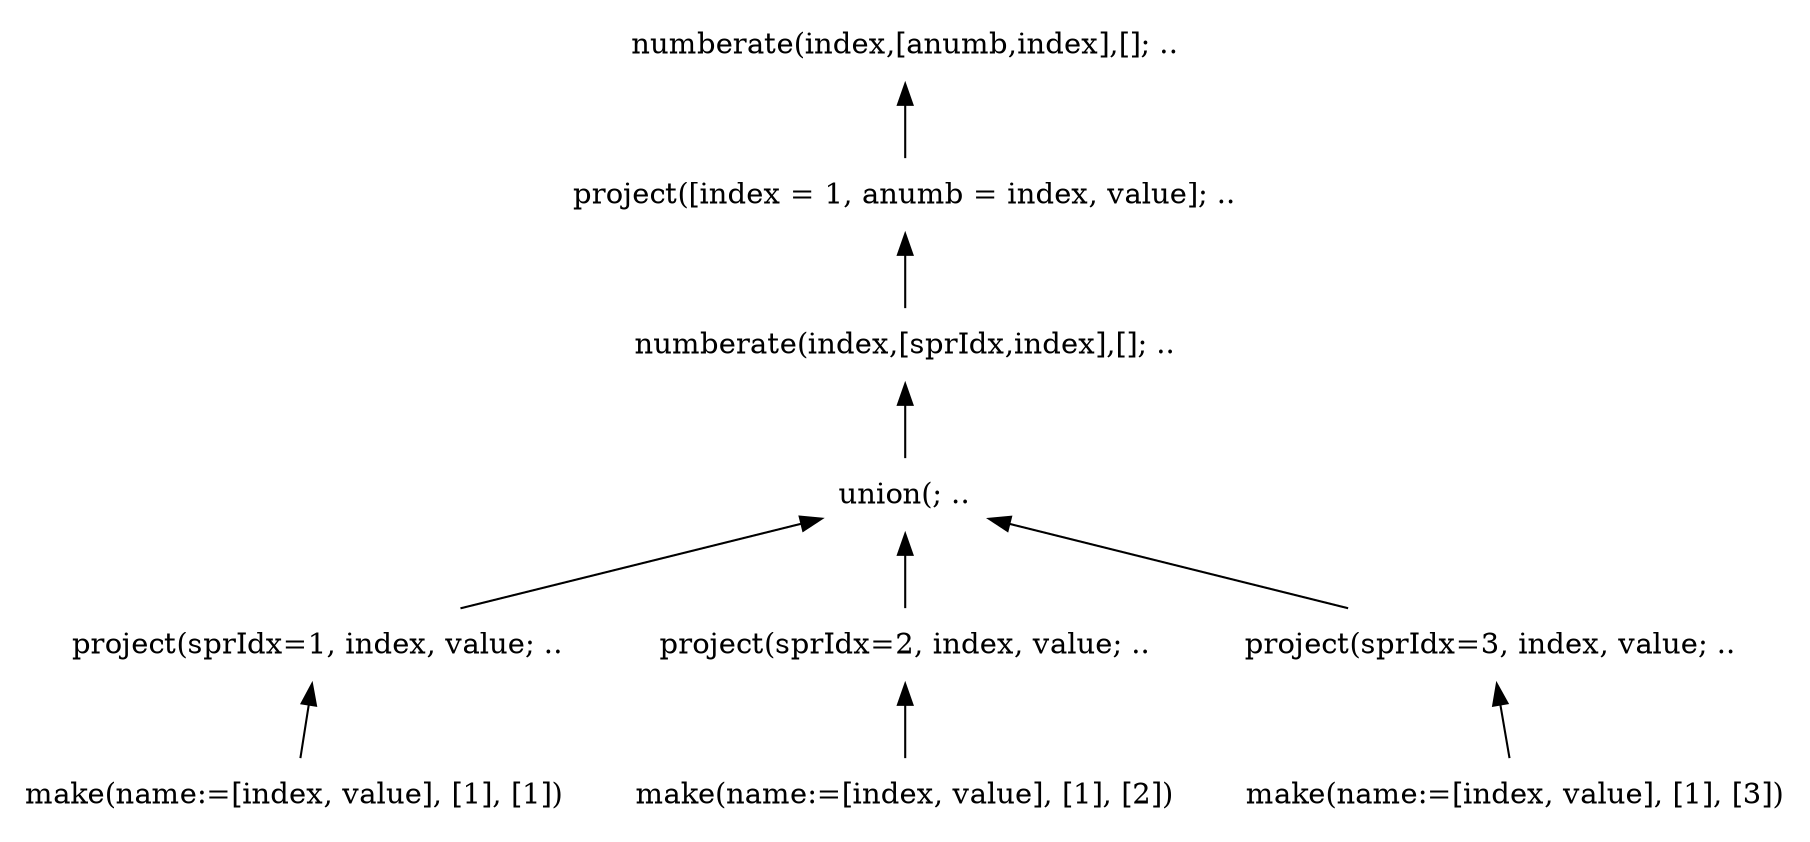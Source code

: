 digraph AST {
edge [color=black, dir=both, weight=1, fontcolor=black, arrowhead=none, arrowtail=normal]
node [shape=plaintext]
numberate1 [label="numberate(index,[anumb,index],[]; .."]
  numberate1 -> project2
project2 [label="project([index = 1, anumb = index, value]; .."]
    project2 -> numberate3
numberate3 [label="numberate(index,[sprIdx,index],[]; .."]
      numberate3 -> union4
union4 [label="union(; .."]
        union4 -> project5
project5 [label="project(sprIdx=1, index, value; .."]
          project5 -> make6
make6 [label="make(name:=[index, value], [1], [1])"]
          union4 -> project7
project7 [label="project(sprIdx=2, index, value; .."]
            project7 -> make8
make8 [label="make(name:=[index, value], [1], [2])"]
            union4 -> project9
project9 [label="project(sprIdx=3, index, value; .."]
              project9 -> make10
make10 [label="make(name:=[index, value], [1], [3])"]

}